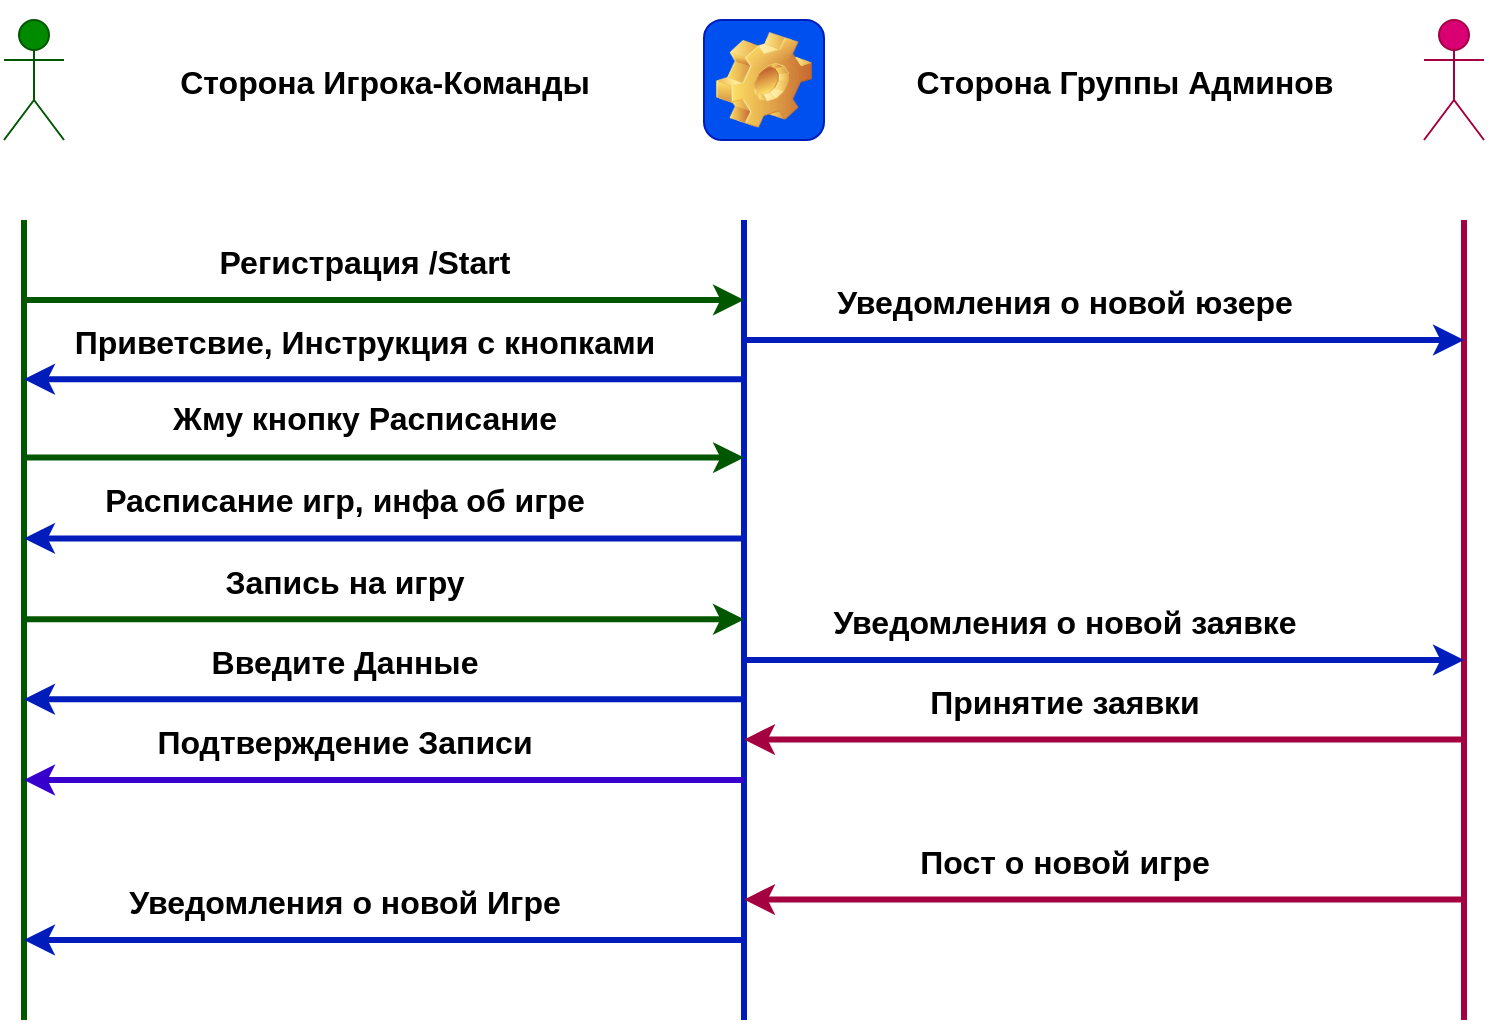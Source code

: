 <mxfile>
    <diagram id="qm2bhWTuiCH-xv7RDsR9" name="Страница 1">
        <mxGraphModel dx="810" dy="465" grid="1" gridSize="10" guides="1" tooltips="1" connect="1" arrows="1" fold="1" page="1" pageScale="1" pageWidth="827" pageHeight="1169" math="0" shadow="0">
            <root>
                <mxCell id="0"/>
                <mxCell id="1" parent="0"/>
                <mxCell id="2" value="USER" style="shape=umlActor;verticalLabelPosition=bottom;verticalAlign=top;html=1;fillColor=#008a00;fontColor=#ffffff;strokeColor=#005700;" vertex="1" parent="1">
                    <mxGeometry x="30" y="60" width="30" height="60" as="geometry"/>
                </mxCell>
                <mxCell id="3" value="ADMIN" style="shape=umlActor;verticalLabelPosition=bottom;verticalAlign=top;html=1;fillColor=#d80073;fontColor=#ffffff;strokeColor=#A50040;" vertex="1" parent="1">
                    <mxGeometry x="740" y="60" width="30" height="60" as="geometry"/>
                </mxCell>
                <mxCell id="4" value="" style="endArrow=none;startArrow=none;endFill=0;startFill=0;endSize=8;html=1;verticalAlign=bottom;labelBackgroundColor=none;strokeWidth=3;fillColor=#008a00;strokeColor=#005700;" edge="1" parent="1">
                    <mxGeometry width="160" relative="1" as="geometry">
                        <mxPoint x="40" y="160" as="sourcePoint"/>
                        <mxPoint x="40" y="560" as="targetPoint"/>
                    </mxGeometry>
                </mxCell>
                <mxCell id="5" value="" style="endArrow=none;startArrow=none;endFill=0;startFill=0;endSize=8;html=1;verticalAlign=bottom;labelBackgroundColor=none;strokeWidth=3;fillColor=#0050ef;strokeColor=#001DBC;" edge="1" parent="1">
                    <mxGeometry width="160" relative="1" as="geometry">
                        <mxPoint x="400" y="160" as="sourcePoint"/>
                        <mxPoint x="400" y="560" as="targetPoint"/>
                    </mxGeometry>
                </mxCell>
                <mxCell id="6" value="" style="endArrow=none;startArrow=none;endFill=0;startFill=0;endSize=8;html=1;verticalAlign=bottom;labelBackgroundColor=none;strokeWidth=3;fillColor=#d80073;strokeColor=#A50040;" edge="1" parent="1">
                    <mxGeometry width="160" relative="1" as="geometry">
                        <mxPoint x="760" y="160" as="sourcePoint"/>
                        <mxPoint x="760" y="560" as="targetPoint"/>
                    </mxGeometry>
                </mxCell>
                <mxCell id="7" value="TELEGRAM_BOT" style="icon;html=1;image=img/clipart/Gear_128x128.png;fillColor=#0050ef;fontColor=#ffffff;strokeColor=#001DBC;" vertex="1" parent="1">
                    <mxGeometry x="380" y="60" width="60" height="60" as="geometry"/>
                </mxCell>
                <mxCell id="9" value="" style="endArrow=classic;html=1;strokeColor=#A50040;fillColor=#d80073;strokeWidth=3;" edge="1" parent="1">
                    <mxGeometry width="50" height="50" relative="1" as="geometry">
                        <mxPoint x="760" y="419.8" as="sourcePoint"/>
                        <mxPoint x="400" y="419.8" as="targetPoint"/>
                    </mxGeometry>
                </mxCell>
                <mxCell id="10" value="" style="endArrow=classic;html=1;strokeWidth=3;fillColor=#0050ef;strokeColor=#001DBC;" edge="1" parent="1">
                    <mxGeometry width="50" height="50" relative="1" as="geometry">
                        <mxPoint x="400" y="520" as="sourcePoint"/>
                        <mxPoint x="40" y="520" as="targetPoint"/>
                    </mxGeometry>
                </mxCell>
                <mxCell id="11" value="&lt;p style=&quot;line-height: 120%;&quot;&gt;&lt;font style=&quot;font-size: 16px;&quot;&gt;Принятие заявки&lt;/font&gt;&lt;/p&gt;" style="text;strokeColor=none;fillColor=none;html=1;fontSize=24;fontStyle=1;verticalAlign=middle;align=center;" vertex="1" parent="1">
                    <mxGeometry x="510" y="380" width="100" height="40" as="geometry"/>
                </mxCell>
                <mxCell id="12" value="&lt;p style=&quot;line-height: 120%;&quot;&gt;&lt;span style=&quot;font-size: 16px;&quot;&gt;Уведомления о новой Игре&lt;/span&gt;&lt;br&gt;&lt;/p&gt;" style="text;strokeColor=none;fillColor=none;html=1;fontSize=24;fontStyle=1;verticalAlign=middle;align=center;" vertex="1" parent="1">
                    <mxGeometry x="150" y="480" width="100" height="40" as="geometry"/>
                </mxCell>
                <mxCell id="13" value="" style="endArrow=classic;html=1;fillColor=#0050ef;strokeColor=#001DBC;strokeWidth=3;" edge="1" parent="1">
                    <mxGeometry width="50" height="50" relative="1" as="geometry">
                        <mxPoint x="400" y="380" as="sourcePoint"/>
                        <mxPoint x="760" y="380" as="targetPoint"/>
                    </mxGeometry>
                </mxCell>
                <mxCell id="14" value="&lt;p style=&quot;line-height: 120%;&quot;&gt;&lt;font style=&quot;font-size: 16px;&quot;&gt;Уведомления о новой заявке&lt;/font&gt;&lt;/p&gt;" style="text;strokeColor=none;fillColor=none;html=1;fontSize=24;fontStyle=1;verticalAlign=middle;align=center;" vertex="1" parent="1">
                    <mxGeometry x="510" y="340" width="100" height="40" as="geometry"/>
                </mxCell>
                <mxCell id="15" value="" style="endArrow=classic;html=1;strokeWidth=3;fillColor=#008a00;strokeColor=#005700;" edge="1" parent="1">
                    <mxGeometry width="50" height="50" relative="1" as="geometry">
                        <mxPoint x="40" y="200" as="sourcePoint"/>
                        <mxPoint x="400" y="200" as="targetPoint"/>
                    </mxGeometry>
                </mxCell>
                <mxCell id="16" value="&lt;p style=&quot;line-height: 120%;&quot;&gt;&lt;span style=&quot;font-size: 16px;&quot;&gt;Регистрация /Start&lt;/span&gt;&lt;/p&gt;" style="text;strokeColor=none;fillColor=none;html=1;fontSize=24;fontStyle=1;verticalAlign=middle;align=center;" vertex="1" parent="1">
                    <mxGeometry x="160" y="159.6" width="100" height="40" as="geometry"/>
                </mxCell>
                <mxCell id="17" value="" style="endArrow=classic;html=1;strokeWidth=3;fillColor=#0050ef;strokeColor=#001DBC;" edge="1" parent="1">
                    <mxGeometry width="50" height="50" relative="1" as="geometry">
                        <mxPoint x="400" y="319.2" as="sourcePoint"/>
                        <mxPoint x="40" y="319.2" as="targetPoint"/>
                    </mxGeometry>
                </mxCell>
                <mxCell id="18" value="&lt;p style=&quot;line-height: 120%;&quot;&gt;&lt;span style=&quot;font-size: 16px;&quot;&gt;Расписание игр, инфа об игре&lt;/span&gt;&lt;/p&gt;" style="text;strokeColor=none;fillColor=none;html=1;fontSize=24;fontStyle=1;verticalAlign=middle;align=center;" vertex="1" parent="1">
                    <mxGeometry x="150" y="279.2" width="100" height="40" as="geometry"/>
                </mxCell>
                <mxCell id="22" value="" style="endArrow=classic;html=1;strokeWidth=3;fillColor=#0050ef;strokeColor=#001DBC;" edge="1" parent="1">
                    <mxGeometry width="50" height="50" relative="1" as="geometry">
                        <mxPoint x="400" y="239.6" as="sourcePoint"/>
                        <mxPoint x="40" y="239.6" as="targetPoint"/>
                    </mxGeometry>
                </mxCell>
                <mxCell id="23" value="&lt;p style=&quot;line-height: 120%;&quot;&gt;&lt;span style=&quot;font-size: 16px;&quot;&gt;Приветсвие, Инструкция с кнопками&lt;/span&gt;&lt;/p&gt;" style="text;strokeColor=none;fillColor=none;html=1;fontSize=24;fontStyle=1;verticalAlign=middle;align=center;" vertex="1" parent="1">
                    <mxGeometry x="160" y="199.6" width="100" height="40" as="geometry"/>
                </mxCell>
                <mxCell id="24" value="&lt;p style=&quot;line-height: 120%;&quot;&gt;&lt;span style=&quot;font-size: 16px;&quot;&gt;Сторона Игрока-Команды&lt;/span&gt;&lt;/p&gt;" style="text;strokeColor=none;fillColor=none;html=1;fontSize=24;fontStyle=1;verticalAlign=middle;align=center;" vertex="1" parent="1">
                    <mxGeometry x="170" y="70" width="100" height="40" as="geometry"/>
                </mxCell>
                <mxCell id="25" value="&lt;p style=&quot;line-height: 120%;&quot;&gt;&lt;span style=&quot;font-size: 16px;&quot;&gt;Сторона Группы Админов&lt;/span&gt;&lt;/p&gt;" style="text;strokeColor=none;fillColor=none;html=1;fontSize=24;fontStyle=1;verticalAlign=middle;align=center;" vertex="1" parent="1">
                    <mxGeometry x="540" y="70" width="100" height="40" as="geometry"/>
                </mxCell>
                <mxCell id="26" value="" style="endArrow=classic;html=1;strokeWidth=3;fillColor=#008a00;strokeColor=#005700;" edge="1" parent="1">
                    <mxGeometry width="50" height="50" relative="1" as="geometry">
                        <mxPoint x="40" y="359.6" as="sourcePoint"/>
                        <mxPoint x="400" y="359.6" as="targetPoint"/>
                    </mxGeometry>
                </mxCell>
                <mxCell id="27" value="&lt;p style=&quot;line-height: 120%;&quot;&gt;&lt;span style=&quot;font-size: 16px;&quot;&gt;Запись на игру&lt;/span&gt;&lt;/p&gt;" style="text;strokeColor=none;fillColor=none;html=1;fontSize=24;fontStyle=1;verticalAlign=middle;align=center;" vertex="1" parent="1">
                    <mxGeometry x="150" y="319.8" width="100" height="40" as="geometry"/>
                </mxCell>
                <mxCell id="28" value="" style="endArrow=classic;html=1;fillColor=#d80073;strokeColor=#A50040;strokeWidth=3;" edge="1" parent="1">
                    <mxGeometry width="50" height="50" relative="1" as="geometry">
                        <mxPoint x="760" y="499.8" as="sourcePoint"/>
                        <mxPoint x="400" y="499.8" as="targetPoint"/>
                    </mxGeometry>
                </mxCell>
                <mxCell id="29" value="&lt;p style=&quot;line-height: 120%;&quot;&gt;&lt;font style=&quot;font-size: 16px;&quot;&gt;Пост о новой игре&lt;/font&gt;&lt;/p&gt;" style="text;strokeColor=none;fillColor=none;html=1;fontSize=24;fontStyle=1;verticalAlign=middle;align=center;" vertex="1" parent="1">
                    <mxGeometry x="510" y="460" width="100" height="40" as="geometry"/>
                </mxCell>
                <mxCell id="30" value="" style="endArrow=classic;html=1;fillColor=#0050ef;strokeColor=#001DBC;strokeWidth=3;" edge="1" parent="1">
                    <mxGeometry width="50" height="50" relative="1" as="geometry">
                        <mxPoint x="400" y="220" as="sourcePoint"/>
                        <mxPoint x="760" y="220" as="targetPoint"/>
                    </mxGeometry>
                </mxCell>
                <mxCell id="31" value="&lt;p style=&quot;line-height: 120%;&quot;&gt;&lt;font style=&quot;font-size: 16px;&quot;&gt;Уведомления о новой юзере&lt;/font&gt;&lt;/p&gt;" style="text;strokeColor=none;fillColor=none;html=1;fontSize=24;fontStyle=1;verticalAlign=middle;align=center;" vertex="1" parent="1">
                    <mxGeometry x="510" y="180" width="100" height="40" as="geometry"/>
                </mxCell>
                <mxCell id="32" value="" style="endArrow=classic;html=1;strokeWidth=3;fillColor=#0050ef;strokeColor=#001DBC;" edge="1" parent="1">
                    <mxGeometry width="50" height="50" relative="1" as="geometry">
                        <mxPoint x="400" y="399.6" as="sourcePoint"/>
                        <mxPoint x="40" y="399.6" as="targetPoint"/>
                    </mxGeometry>
                </mxCell>
                <mxCell id="33" value="&lt;p style=&quot;line-height: 120%;&quot;&gt;&lt;span style=&quot;font-size: 16px;&quot;&gt;Введите Данные&lt;/span&gt;&lt;/p&gt;" style="text;strokeColor=none;fillColor=none;html=1;fontSize=24;fontStyle=1;verticalAlign=middle;align=center;" vertex="1" parent="1">
                    <mxGeometry x="150" y="359.8" width="100" height="40" as="geometry"/>
                </mxCell>
                <mxCell id="34" value="" style="endArrow=classic;html=1;strokeWidth=3;fillColor=#008a00;strokeColor=#005700;" edge="1" parent="1">
                    <mxGeometry width="50" height="50" relative="1" as="geometry">
                        <mxPoint x="40" y="278.8" as="sourcePoint"/>
                        <mxPoint x="400" y="278.8" as="targetPoint"/>
                    </mxGeometry>
                </mxCell>
                <mxCell id="35" value="&lt;p style=&quot;line-height: 120%;&quot;&gt;&lt;span style=&quot;font-size: 16px;&quot;&gt;Жму кнопку Расписание&lt;/span&gt;&lt;/p&gt;" style="text;strokeColor=none;fillColor=none;html=1;fontSize=24;fontStyle=1;verticalAlign=middle;align=center;" vertex="1" parent="1">
                    <mxGeometry x="160" y="238.4" width="100" height="40" as="geometry"/>
                </mxCell>
                <mxCell id="36" value="" style="endArrow=classic;html=1;strokeWidth=3;fillColor=#6a00ff;strokeColor=#3700CC;" edge="1" parent="1">
                    <mxGeometry width="50" height="50" relative="1" as="geometry">
                        <mxPoint x="400" y="440" as="sourcePoint"/>
                        <mxPoint x="40" y="440" as="targetPoint"/>
                    </mxGeometry>
                </mxCell>
                <mxCell id="37" value="&lt;p style=&quot;line-height: 120%;&quot;&gt;&lt;span style=&quot;font-size: 16px;&quot;&gt;Подтверждение Записи&lt;/span&gt;&lt;br&gt;&lt;/p&gt;" style="text;strokeColor=none;fillColor=none;html=1;fontSize=24;fontStyle=1;verticalAlign=middle;align=center;" vertex="1" parent="1">
                    <mxGeometry x="150" y="400" width="100" height="40" as="geometry"/>
                </mxCell>
            </root>
        </mxGraphModel>
    </diagram>
</mxfile>